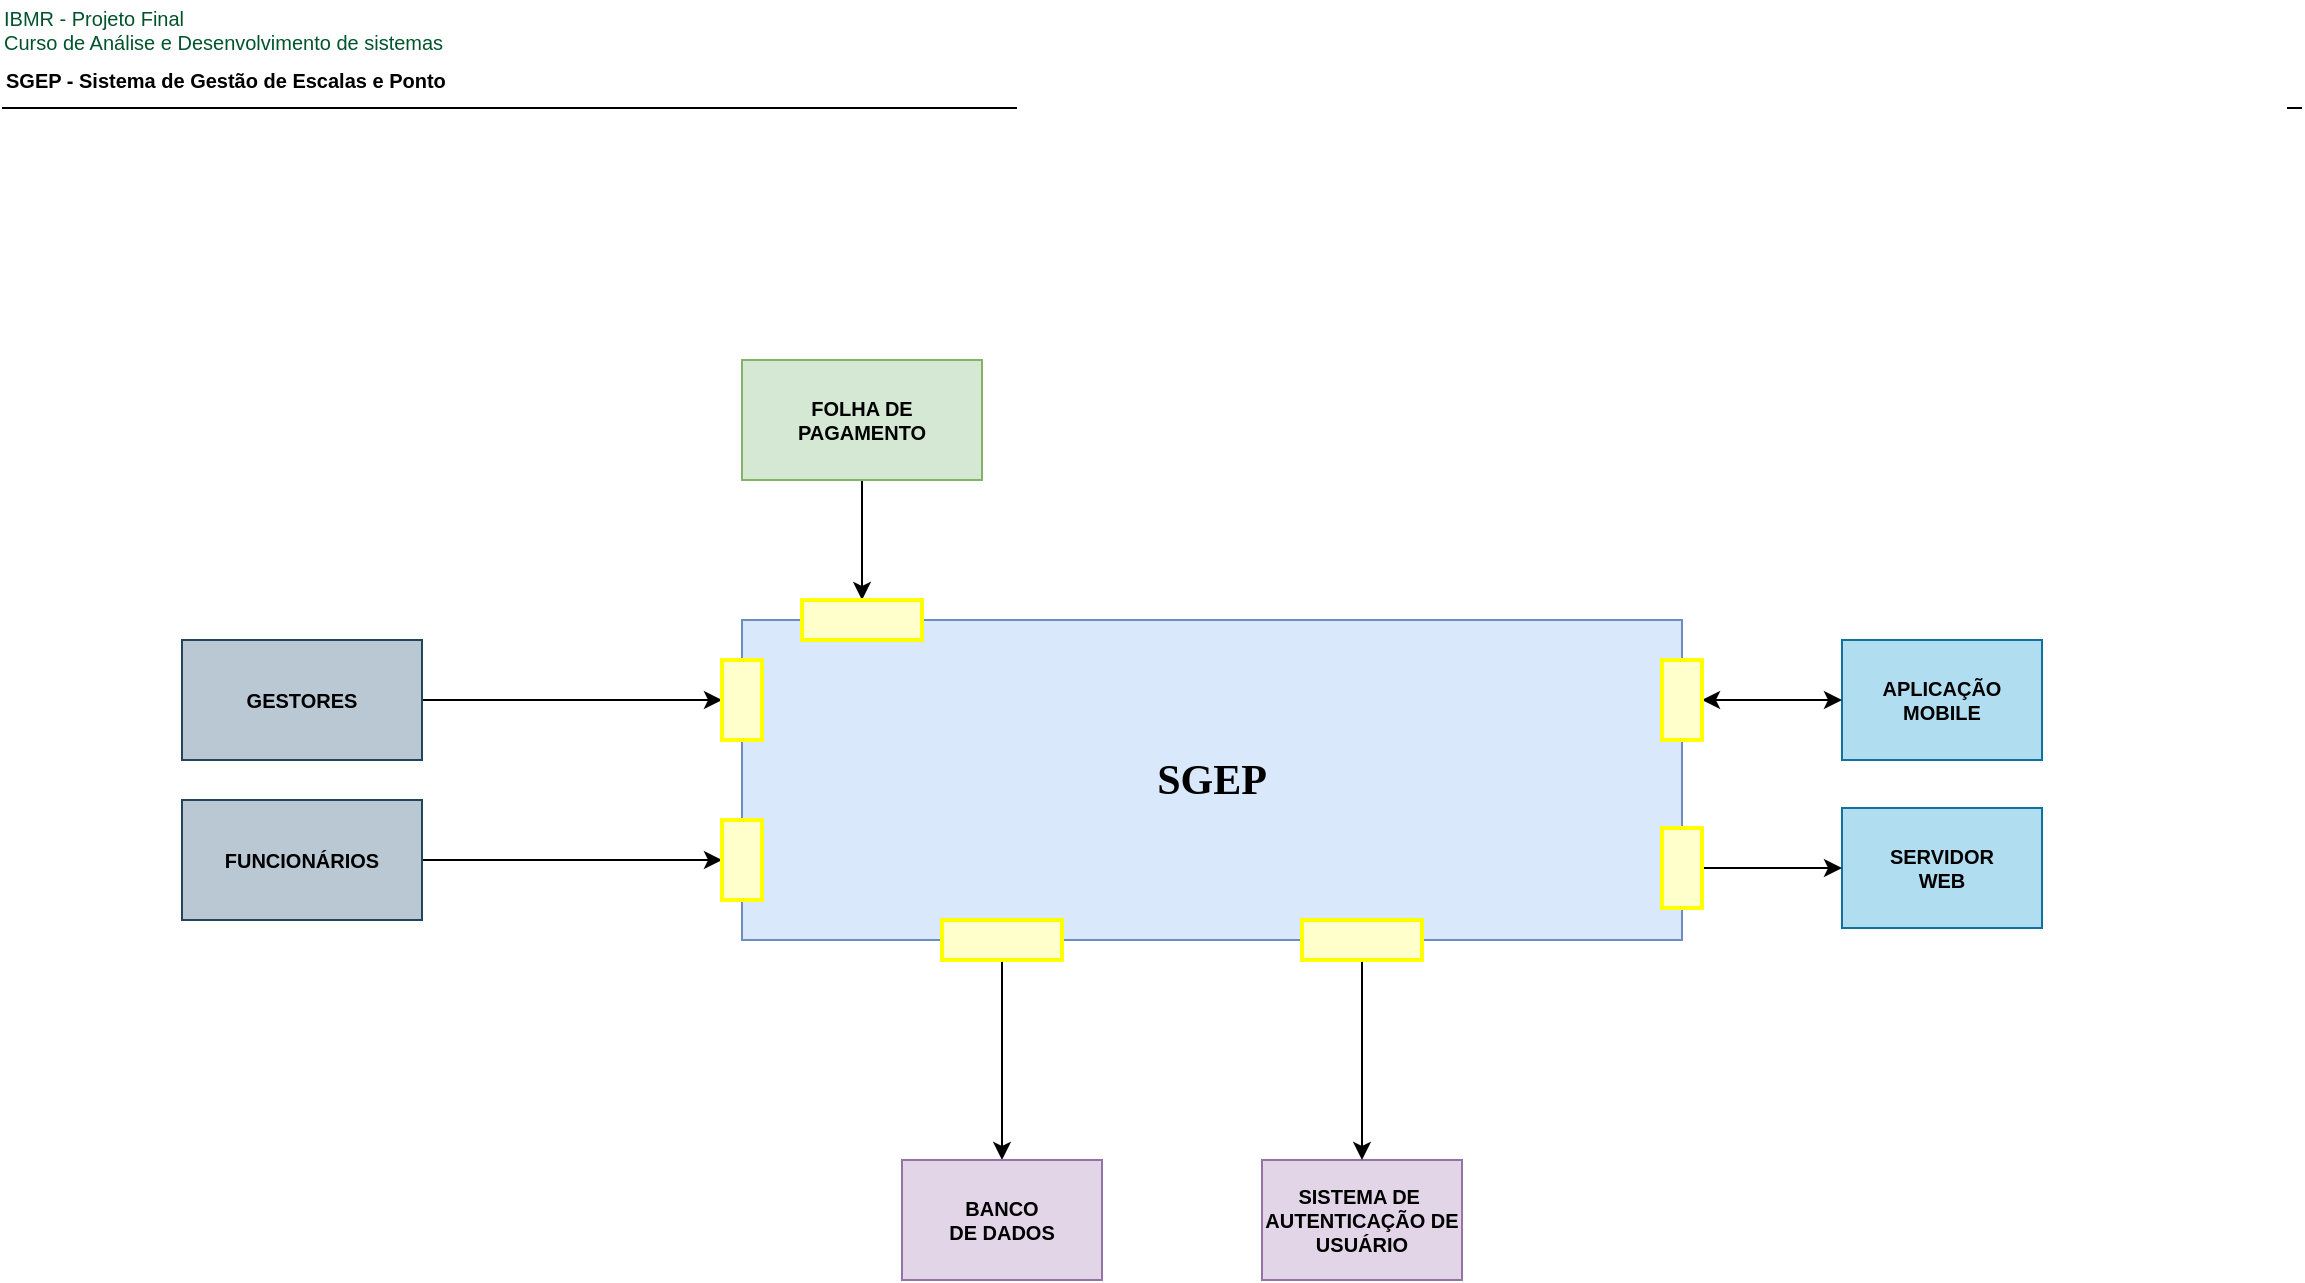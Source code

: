 <mxfile version="13.6.2" type="device" pages="3"><diagram id="vE0JdjOzSglyXTyXrIcf" name="Page-1"><mxGraphModel dx="1086" dy="806" grid="1" gridSize="10" guides="1" tooltips="1" connect="1" arrows="1" fold="1" page="1" pageScale="1" pageWidth="1169" pageHeight="827" math="0" shadow="0"><root><mxCell id="0"/><mxCell id="1" parent="0"/><mxCell id="x8oX33oqUNT3Lpq_VxYo-1" value="SGEP" style="rounded=0;whiteSpace=wrap;html=1;fillColor=#dae8fc;strokeColor=#6c8ebf;fontSize=21;fontStyle=1;fontFamily=Georgia;" parent="1" vertex="1"><mxGeometry x="380" y="310" width="470" height="160" as="geometry"/></mxCell><mxCell id="x8oX33oqUNT3Lpq_VxYo-2" value="SGEP - Sistema de Gestão de Escalas e Ponto" style="text;html=1;align=left;verticalAlign=middle;resizable=0;points=[];autosize=1;fontSize=10;fontFamily=Helvetica;fontStyle=1" parent="1" vertex="1"><mxGeometry x="10" y="30" width="240" height="20" as="geometry"/></mxCell><mxCell id="x8oX33oqUNT3Lpq_VxYo-3" value="IBMR - Projeto Final&lt;br&gt;Curso de Análise e Desenvolvimento de sistemas" style="text;html=1;align=left;verticalAlign=middle;resizable=0;points=[];autosize=1;fontSize=10;fontFamily=Helvetica;fontStyle=0;fontColor=#00542B;" parent="1" vertex="1"><mxGeometry x="9" width="240" height="30" as="geometry"/></mxCell><mxCell id="x8oX33oqUNT3Lpq_VxYo-4" value="" style="line;strokeWidth=1;fillColor=none;align=left;verticalAlign=middle;spacingTop=-1;spacingLeft=3;spacingRight=3;rotatable=0;labelPosition=right;points=[];portConstraint=eastwest;fontFamily=Helvetica;fontSize=10;fontColor=#00542B;" parent="1" vertex="1"><mxGeometry x="10" y="50" width="1150" height="8" as="geometry"/></mxCell><mxCell id="x8oX33oqUNT3Lpq_VxYo-24" style="edgeStyle=orthogonalEdgeStyle;rounded=0;orthogonalLoop=1;jettySize=auto;html=1;exitX=0.5;exitY=1;exitDx=0;exitDy=0;entryX=0.5;entryY=0;entryDx=0;entryDy=0;fontFamily=Helvetica;fontSize=10;fontColor=#00542B;" parent="1" source="x8oX33oqUNT3Lpq_VxYo-5" target="x8oX33oqUNT3Lpq_VxYo-11" edge="1"><mxGeometry relative="1" as="geometry"/></mxCell><mxCell id="x8oX33oqUNT3Lpq_VxYo-5" value="FOLHA DE &lt;br&gt;PAGAMENTO" style="rounded=0;whiteSpace=wrap;html=1;fontFamily=Helvetica;fontSize=10;align=center;fillColor=#d5e8d4;strokeColor=#82b366;fontStyle=1" parent="1" vertex="1"><mxGeometry x="380" y="180" width="120" height="60" as="geometry"/></mxCell><mxCell id="x8oX33oqUNT3Lpq_VxYo-25" style="edgeStyle=orthogonalEdgeStyle;rounded=0;orthogonalLoop=1;jettySize=auto;html=1;exitX=1;exitY=0.5;exitDx=0;exitDy=0;entryX=0.5;entryY=0;entryDx=0;entryDy=0;fontFamily=Helvetica;fontSize=10;fontColor=#00542B;" parent="1" source="x8oX33oqUNT3Lpq_VxYo-6" target="x8oX33oqUNT3Lpq_VxYo-13" edge="1"><mxGeometry relative="1" as="geometry"/></mxCell><mxCell id="x8oX33oqUNT3Lpq_VxYo-6" value="GESTORES" style="rounded=0;whiteSpace=wrap;html=1;fontFamily=Helvetica;fontSize=10;align=center;fillColor=#bac8d3;strokeColor=#23445d;fontStyle=1" parent="1" vertex="1"><mxGeometry x="100" y="320" width="120" height="60" as="geometry"/></mxCell><mxCell id="x8oX33oqUNT3Lpq_VxYo-26" style="edgeStyle=orthogonalEdgeStyle;rounded=0;orthogonalLoop=1;jettySize=auto;html=1;exitX=1;exitY=0.5;exitDx=0;exitDy=0;entryX=0.5;entryY=0;entryDx=0;entryDy=0;fontFamily=Helvetica;fontSize=10;fontColor=#00542B;" parent="1" source="x8oX33oqUNT3Lpq_VxYo-7" target="x8oX33oqUNT3Lpq_VxYo-14" edge="1"><mxGeometry relative="1" as="geometry"/></mxCell><mxCell id="x8oX33oqUNT3Lpq_VxYo-7" value="FUNCIONÁRIOS" style="rounded=0;whiteSpace=wrap;html=1;fontFamily=Helvetica;fontSize=10;align=center;fillColor=#bac8d3;strokeColor=#23445d;fontStyle=1" parent="1" vertex="1"><mxGeometry x="100" y="400" width="120" height="60" as="geometry"/></mxCell><mxCell id="x8oX33oqUNT3Lpq_VxYo-9" value="SERVIDOR &lt;br&gt;WEB" style="rounded=0;whiteSpace=wrap;html=1;fontFamily=Helvetica;fontSize=10;align=center;fillColor=#b1ddf0;strokeColor=#10739e;fontStyle=1" parent="1" vertex="1"><mxGeometry x="930" y="404" width="100" height="60" as="geometry"/></mxCell><mxCell id="x8oX33oqUNT3Lpq_VxYo-11" value="" style="rounded=0;whiteSpace=wrap;html=1;fontFamily=Helvetica;fontSize=10;align=center;strokeWidth=2;fillColor=#FFFFCC;strokeColor=#FFFF00;" parent="1" vertex="1"><mxGeometry x="410" y="300" width="60" height="20" as="geometry"/></mxCell><mxCell id="x8oX33oqUNT3Lpq_VxYo-13" value="" style="rounded=0;whiteSpace=wrap;html=1;fontFamily=Helvetica;fontSize=10;align=center;strokeWidth=2;fillColor=#FFFFCC;strokeColor=#FFFF00;rotation=-90;" parent="1" vertex="1"><mxGeometry x="360" y="340" width="40" height="20" as="geometry"/></mxCell><mxCell id="x8oX33oqUNT3Lpq_VxYo-14" value="" style="rounded=0;whiteSpace=wrap;html=1;fontFamily=Helvetica;fontSize=10;align=center;strokeWidth=2;fillColor=#FFFFCC;strokeColor=#FFFF00;rotation=-90;" parent="1" vertex="1"><mxGeometry x="360" y="420" width="40" height="20" as="geometry"/></mxCell><mxCell id="x8oX33oqUNT3Lpq_VxYo-27" style="edgeStyle=orthogonalEdgeStyle;rounded=0;orthogonalLoop=1;jettySize=auto;html=1;exitX=0.5;exitY=1;exitDx=0;exitDy=0;entryX=0;entryY=0.5;entryDx=0;entryDy=0;fontFamily=Helvetica;fontSize=10;fontColor=#00542B;" parent="1" source="x8oX33oqUNT3Lpq_VxYo-16" target="x8oX33oqUNT3Lpq_VxYo-9" edge="1"><mxGeometry relative="1" as="geometry"/></mxCell><mxCell id="x8oX33oqUNT3Lpq_VxYo-16" value="" style="rounded=0;whiteSpace=wrap;html=1;fontFamily=Helvetica;fontSize=10;align=center;strokeWidth=2;fillColor=#FFFFCC;strokeColor=#FFFF00;rotation=-90;" parent="1" vertex="1"><mxGeometry x="830" y="424" width="40" height="20" as="geometry"/></mxCell><mxCell id="x8oX33oqUNT3Lpq_VxYo-28" style="edgeStyle=orthogonalEdgeStyle;rounded=0;orthogonalLoop=1;jettySize=auto;html=1;entryX=0.5;entryY=0;entryDx=0;entryDy=0;fontFamily=Helvetica;fontSize=10;fontColor=#00542B;" parent="1" source="x8oX33oqUNT3Lpq_VxYo-17" target="x8oX33oqUNT3Lpq_VxYo-18" edge="1"><mxGeometry relative="1" as="geometry"/></mxCell><mxCell id="x8oX33oqUNT3Lpq_VxYo-17" value="" style="rounded=0;whiteSpace=wrap;html=1;fontFamily=Helvetica;fontSize=10;align=center;strokeWidth=2;fillColor=#FFFFCC;strokeColor=#FFFF00;" parent="1" vertex="1"><mxGeometry x="480" y="460" width="60" height="20" as="geometry"/></mxCell><mxCell id="x8oX33oqUNT3Lpq_VxYo-18" value="BANCO &lt;br&gt;DE DADOS" style="rounded=0;whiteSpace=wrap;html=1;fontFamily=Helvetica;fontSize=10;align=center;fillColor=#e1d5e7;strokeColor=#9673a6;fontStyle=1" parent="1" vertex="1"><mxGeometry x="460" y="580" width="100" height="60" as="geometry"/></mxCell><mxCell id="x8oX33oqUNT3Lpq_VxYo-19" value="APLICAÇÃO &lt;br&gt;MOBILE" style="rounded=0;whiteSpace=wrap;html=1;fontFamily=Helvetica;fontSize=10;align=center;fillColor=#b1ddf0;strokeColor=#10739e;fontStyle=1" parent="1" vertex="1"><mxGeometry x="930" y="320" width="100" height="60" as="geometry"/></mxCell><mxCell id="x8oX33oqUNT3Lpq_VxYo-21" value="SISTEMA DE&amp;nbsp;&lt;br&gt;AUTENTICAÇÃO DE&lt;br&gt;USUÁRIO" style="rounded=0;whiteSpace=wrap;html=1;fontFamily=Helvetica;fontSize=10;align=center;fillColor=#e1d5e7;strokeColor=#9673a6;fontStyle=1" parent="1" vertex="1"><mxGeometry x="640" y="580" width="100" height="60" as="geometry"/></mxCell><mxCell id="x8oX33oqUNT3Lpq_VxYo-29" style="edgeStyle=orthogonalEdgeStyle;rounded=0;orthogonalLoop=1;jettySize=auto;html=1;exitX=0.5;exitY=1;exitDx=0;exitDy=0;entryX=0.5;entryY=0;entryDx=0;entryDy=0;fontFamily=Helvetica;fontSize=10;fontColor=#00542B;" parent="1" source="x8oX33oqUNT3Lpq_VxYo-22" target="x8oX33oqUNT3Lpq_VxYo-21" edge="1"><mxGeometry relative="1" as="geometry"/></mxCell><mxCell id="x8oX33oqUNT3Lpq_VxYo-22" value="" style="rounded=0;whiteSpace=wrap;html=1;fontFamily=Helvetica;fontSize=10;align=center;strokeWidth=2;fillColor=#FFFFCC;strokeColor=#FFFF00;" parent="1" vertex="1"><mxGeometry x="660" y="460" width="60" height="20" as="geometry"/></mxCell><mxCell id="x8oX33oqUNT3Lpq_VxYo-30" style="rounded=0;orthogonalLoop=1;jettySize=auto;html=1;exitX=0.5;exitY=1;exitDx=0;exitDy=0;fontFamily=Helvetica;fontSize=10;fontColor=#00542B;startArrow=classic;startFill=1;" parent="1" source="x8oX33oqUNT3Lpq_VxYo-23" target="x8oX33oqUNT3Lpq_VxYo-19" edge="1"><mxGeometry relative="1" as="geometry"/></mxCell><mxCell id="x8oX33oqUNT3Lpq_VxYo-23" value="" style="rounded=0;whiteSpace=wrap;html=1;fontFamily=Helvetica;fontSize=10;align=center;strokeWidth=2;fillColor=#FFFFCC;strokeColor=#FFFF00;rotation=-90;" parent="1" vertex="1"><mxGeometry x="830" y="340" width="40" height="20" as="geometry"/></mxCell></root></mxGraphModel></diagram><diagram name="C4_MODEL" id="CG35b7yhLjnyJZVo0Rsc"><mxGraphModel dx="1086" dy="806" grid="1" gridSize="10" guides="1" tooltips="1" connect="1" arrows="1" fold="1" page="1" pageScale="1" pageWidth="1169" pageHeight="827" math="0" shadow="0"><root><mxCell id="FNwb4TfSjpLmHYFZI9Ug-0"/><mxCell id="FNwb4TfSjpLmHYFZI9Ug-1" parent="FNwb4TfSjpLmHYFZI9Ug-0"/><mxCell id="FNwb4TfSjpLmHYFZI9Ug-2" value="SGEP&lt;br style=&quot;font-size: 12px&quot;&gt;&lt;font size=&quot;1&quot; style=&quot;font-weight: normal&quot; face=&quot;Helvetica&quot;&gt;Sistema de Gestão de Escala e Ponto&lt;br&gt;&lt;/font&gt;&lt;font style=&quot;font-weight: normal ; font-size: 11px&quot; face=&quot;Helvetica&quot;&gt;Software para gerir escalas de trabalho e jornadas de trabalho&lt;/font&gt;" style="rounded=1;whiteSpace=wrap;html=1;fillColor=#dae8fc;strokeColor=#6c8ebf;fontSize=21;fontStyle=1;fontFamily=Georgia;" parent="FNwb4TfSjpLmHYFZI9Ug-1" vertex="1"><mxGeometry x="380" y="310" width="470" height="160" as="geometry"/></mxCell><mxCell id="FNwb4TfSjpLmHYFZI9Ug-3" value="SGEP - Sistema de Gestão de Escalas e Ponto" style="text;html=1;align=left;verticalAlign=middle;resizable=0;points=[];autosize=1;fontSize=10;fontFamily=Helvetica;fontStyle=1" parent="FNwb4TfSjpLmHYFZI9Ug-1" vertex="1"><mxGeometry x="10" y="30" width="240" height="20" as="geometry"/></mxCell><mxCell id="FNwb4TfSjpLmHYFZI9Ug-4" value="IBMR - Projeto Final&lt;br&gt;Curso de Análise e Desenvolvimento de sistemas" style="text;html=1;align=left;verticalAlign=middle;resizable=0;points=[];autosize=1;fontSize=10;fontFamily=Helvetica;fontStyle=0;fontColor=#00542B;" parent="FNwb4TfSjpLmHYFZI9Ug-1" vertex="1"><mxGeometry x="9" width="240" height="30" as="geometry"/></mxCell><mxCell id="FNwb4TfSjpLmHYFZI9Ug-5" value="" style="line;strokeWidth=1;fillColor=none;align=left;verticalAlign=middle;spacingTop=-1;spacingLeft=3;spacingRight=3;rotatable=0;labelPosition=right;points=[];portConstraint=eastwest;fontFamily=Helvetica;fontSize=10;fontColor=#00542B;" parent="FNwb4TfSjpLmHYFZI9Ug-1" vertex="1"><mxGeometry x="10" y="50" width="1150" height="8" as="geometry"/></mxCell><mxCell id="FNwb4TfSjpLmHYFZI9Ug-6" style="edgeStyle=orthogonalEdgeStyle;rounded=0;orthogonalLoop=1;jettySize=auto;html=1;exitX=0.5;exitY=1;exitDx=0;exitDy=0;entryX=0.5;entryY=0;entryDx=0;entryDy=0;fontFamily=Helvetica;fontSize=10;fontColor=#00542B;startArrow=classic;startFill=1;endArrow=none;endFill=0;dashed=1;" parent="FNwb4TfSjpLmHYFZI9Ug-1" source="FNwb4TfSjpLmHYFZI9Ug-7" target="FNwb4TfSjpLmHYFZI9Ug-13" edge="1"><mxGeometry relative="1" as="geometry"/></mxCell><mxCell id="FNwb4TfSjpLmHYFZI9Ug-7" value="FOLHA DE &lt;br&gt;PAGAMENTO" style="rounded=0;whiteSpace=wrap;html=1;fontFamily=Helvetica;fontSize=10;align=center;fillColor=#d5e8d4;strokeColor=#82b366;fontStyle=1" parent="FNwb4TfSjpLmHYFZI9Ug-1" vertex="1"><mxGeometry x="380" y="180" width="120" height="60" as="geometry"/></mxCell><mxCell id="FNwb4TfSjpLmHYFZI9Ug-8" style="edgeStyle=orthogonalEdgeStyle;rounded=0;orthogonalLoop=1;jettySize=auto;html=1;exitX=1;exitY=0.5;exitDx=0;exitDy=0;entryX=0.5;entryY=0;entryDx=0;entryDy=0;fontFamily=Helvetica;fontSize=10;fontColor=#00542B;" parent="FNwb4TfSjpLmHYFZI9Ug-1" source="FNwb4TfSjpLmHYFZI9Ug-9" target="FNwb4TfSjpLmHYFZI9Ug-14" edge="1"><mxGeometry relative="1" as="geometry"/></mxCell><mxCell id="FNwb4TfSjpLmHYFZI9Ug-9" value="GESTORES" style="rounded=0;whiteSpace=wrap;html=1;fontFamily=Helvetica;fontSize=10;align=center;fillColor=#bac8d3;strokeColor=#23445d;fontStyle=1" parent="FNwb4TfSjpLmHYFZI9Ug-1" vertex="1"><mxGeometry x="100" y="320" width="120" height="60" as="geometry"/></mxCell><mxCell id="FNwb4TfSjpLmHYFZI9Ug-10" style="edgeStyle=orthogonalEdgeStyle;rounded=0;orthogonalLoop=1;jettySize=auto;html=1;exitX=1;exitY=0.5;exitDx=0;exitDy=0;entryX=0.5;entryY=0;entryDx=0;entryDy=0;fontFamily=Helvetica;fontSize=10;fontColor=#00542B;" parent="FNwb4TfSjpLmHYFZI9Ug-1" source="FNwb4TfSjpLmHYFZI9Ug-11" target="FNwb4TfSjpLmHYFZI9Ug-15" edge="1"><mxGeometry relative="1" as="geometry"/></mxCell><mxCell id="FNwb4TfSjpLmHYFZI9Ug-11" value="FUNCIONÁRIOS" style="rounded=0;whiteSpace=wrap;html=1;fontFamily=Helvetica;fontSize=10;align=center;fillColor=#bac8d3;strokeColor=#23445d;fontStyle=1" parent="FNwb4TfSjpLmHYFZI9Ug-1" vertex="1"><mxGeometry x="100" y="400" width="120" height="60" as="geometry"/></mxCell><mxCell id="FNwb4TfSjpLmHYFZI9Ug-12" value="SERVIDOR &lt;br&gt;WEB" style="rounded=0;whiteSpace=wrap;html=1;fontFamily=Helvetica;fontSize=10;align=center;fillColor=#b1ddf0;strokeColor=#10739e;fontStyle=1" parent="FNwb4TfSjpLmHYFZI9Ug-1" vertex="1"><mxGeometry x="930" y="404" width="100" height="60" as="geometry"/></mxCell><mxCell id="FNwb4TfSjpLmHYFZI9Ug-13" value="" style="rounded=0;whiteSpace=wrap;html=1;fontFamily=Helvetica;fontSize=10;align=center;strokeWidth=2;fillColor=#FFFFCC;strokeColor=#FFFF00;" parent="FNwb4TfSjpLmHYFZI9Ug-1" vertex="1"><mxGeometry x="410" y="300" width="60" height="20" as="geometry"/></mxCell><mxCell id="FNwb4TfSjpLmHYFZI9Ug-14" value="" style="rounded=0;whiteSpace=wrap;html=1;fontFamily=Helvetica;fontSize=10;align=center;strokeWidth=2;fillColor=#FFFFCC;strokeColor=#FFFF00;rotation=-90;" parent="FNwb4TfSjpLmHYFZI9Ug-1" vertex="1"><mxGeometry x="360" y="340" width="40" height="20" as="geometry"/></mxCell><mxCell id="FNwb4TfSjpLmHYFZI9Ug-15" value="" style="rounded=0;whiteSpace=wrap;html=1;fontFamily=Helvetica;fontSize=10;align=center;strokeWidth=2;fillColor=#FFFFCC;strokeColor=#FFFF00;rotation=-90;" parent="FNwb4TfSjpLmHYFZI9Ug-1" vertex="1"><mxGeometry x="360" y="420" width="40" height="20" as="geometry"/></mxCell><mxCell id="FNwb4TfSjpLmHYFZI9Ug-16" style="edgeStyle=orthogonalEdgeStyle;rounded=0;orthogonalLoop=1;jettySize=auto;html=1;exitX=0.5;exitY=1;exitDx=0;exitDy=0;entryX=0;entryY=0.5;entryDx=0;entryDy=0;fontFamily=Helvetica;fontSize=10;fontColor=#00542B;startArrow=classic;startFill=1;dashed=1;" parent="FNwb4TfSjpLmHYFZI9Ug-1" source="FNwb4TfSjpLmHYFZI9Ug-17" target="FNwb4TfSjpLmHYFZI9Ug-12" edge="1"><mxGeometry relative="1" as="geometry"/></mxCell><mxCell id="FNwb4TfSjpLmHYFZI9Ug-17" value="" style="rounded=0;whiteSpace=wrap;html=1;fontFamily=Helvetica;fontSize=10;align=center;strokeWidth=2;fillColor=#FFFFCC;strokeColor=#FFFF00;rotation=-90;" parent="FNwb4TfSjpLmHYFZI9Ug-1" vertex="1"><mxGeometry x="830" y="424" width="40" height="20" as="geometry"/></mxCell><mxCell id="FNwb4TfSjpLmHYFZI9Ug-19" value="" style="rounded=0;whiteSpace=wrap;html=1;fontFamily=Helvetica;fontSize=10;align=center;strokeWidth=2;fillColor=#FFFFCC;strokeColor=#FFFF00;" parent="FNwb4TfSjpLmHYFZI9Ug-1" vertex="1"><mxGeometry x="480" y="460" width="60" height="20" as="geometry"/></mxCell><mxCell id="FNwb4TfSjpLmHYFZI9Ug-21" value="APLICAÇÃO &lt;br&gt;MOBILE" style="rounded=0;whiteSpace=wrap;html=1;fontFamily=Helvetica;fontSize=10;align=center;fillColor=#b1ddf0;strokeColor=#10739e;fontStyle=1" parent="FNwb4TfSjpLmHYFZI9Ug-1" vertex="1"><mxGeometry x="930" y="320" width="100" height="60" as="geometry"/></mxCell><mxCell id="FNwb4TfSjpLmHYFZI9Ug-22" value="SISTEMA DE&amp;nbsp;&lt;br&gt;AUTENTICAÇÃO DE&lt;br&gt;USUÁRIO" style="rounded=0;whiteSpace=wrap;html=1;fontFamily=Helvetica;fontSize=10;align=center;fillColor=#e1d5e7;strokeColor=#9673a6;fontStyle=1" parent="FNwb4TfSjpLmHYFZI9Ug-1" vertex="1"><mxGeometry x="640" y="580" width="100" height="60" as="geometry"/></mxCell><mxCell id="FNwb4TfSjpLmHYFZI9Ug-23" style="edgeStyle=orthogonalEdgeStyle;rounded=0;orthogonalLoop=1;jettySize=auto;html=1;exitX=0.5;exitY=1;exitDx=0;exitDy=0;entryX=0.5;entryY=0;entryDx=0;entryDy=0;fontFamily=Helvetica;fontSize=10;fontColor=#00542B;startArrow=classic;startFill=1;endArrow=none;endFill=0;" parent="FNwb4TfSjpLmHYFZI9Ug-1" source="FNwb4TfSjpLmHYFZI9Ug-24" target="FNwb4TfSjpLmHYFZI9Ug-22" edge="1"><mxGeometry relative="1" as="geometry"/></mxCell><mxCell id="FNwb4TfSjpLmHYFZI9Ug-24" value="" style="rounded=0;whiteSpace=wrap;html=1;fontFamily=Helvetica;fontSize=10;align=center;strokeWidth=2;fillColor=#FFFFCC;strokeColor=#FFFF00;" parent="FNwb4TfSjpLmHYFZI9Ug-1" vertex="1"><mxGeometry x="660" y="460" width="60" height="20" as="geometry"/></mxCell><mxCell id="FNwb4TfSjpLmHYFZI9Ug-25" style="rounded=0;orthogonalLoop=1;jettySize=auto;html=1;exitX=0.5;exitY=1;exitDx=0;exitDy=0;fontFamily=Helvetica;fontSize=10;fontColor=#00542B;startArrow=classic;startFill=1;dashed=1;" parent="FNwb4TfSjpLmHYFZI9Ug-1" source="FNwb4TfSjpLmHYFZI9Ug-26" target="FNwb4TfSjpLmHYFZI9Ug-21" edge="1"><mxGeometry relative="1" as="geometry"/></mxCell><mxCell id="FNwb4TfSjpLmHYFZI9Ug-26" value="" style="rounded=0;whiteSpace=wrap;html=1;fontFamily=Helvetica;fontSize=10;align=center;strokeWidth=2;fillColor=#FFFFCC;strokeColor=#FFFF00;rotation=-90;" parent="FNwb4TfSjpLmHYFZI9Ug-1" vertex="1"><mxGeometry x="830" y="340" width="40" height="20" as="geometry"/></mxCell><mxCell id="Qmxm_DwYxPa7PidmjwcD-0" value="FUNCIONÁRIOS" style="rounded=0;whiteSpace=wrap;html=1;fontFamily=Helvetica;fontSize=10;align=center;fillColor=#bac8d3;strokeColor=#23445d;fontStyle=1" vertex="1" parent="FNwb4TfSjpLmHYFZI9Ug-1"><mxGeometry x="100" y="480" width="120" height="60" as="geometry"/></mxCell></root></mxGraphModel></diagram><diagram id="mBIXxfLEgq6_FOd8oY1i" name="Page-3"><mxGraphModel dx="1086" dy="806" grid="1" gridSize="10" guides="1" tooltips="1" connect="1" arrows="1" fold="1" page="1" pageScale="1" pageWidth="1169" pageHeight="827" math="0" shadow="0"><root><mxCell id="OTLWsuaPrJg3kQ-toy9H-0"/><mxCell id="OTLWsuaPrJg3kQ-toy9H-1" parent="OTLWsuaPrJg3kQ-toy9H-0"/><mxCell id="OTLWsuaPrJg3kQ-toy9H-11" style="edgeStyle=none;rounded=0;orthogonalLoop=1;jettySize=auto;html=1;exitX=0.5;exitY=1;exitDx=0;exitDy=0;entryX=0.5;entryY=0;entryDx=0;entryDy=0;startArrow=none;startFill=0;endArrow=none;endFill=0;fontFamily=Helvetica;fontSize=10;fontColor=#00542B;" parent="OTLWsuaPrJg3kQ-toy9H-1" source="OTLWsuaPrJg3kQ-toy9H-2" target="OTLWsuaPrJg3kQ-toy9H-4" edge="1"><mxGeometry relative="1" as="geometry"/></mxCell><mxCell id="OTLWsuaPrJg3kQ-toy9H-2" value="2" style="rounded=1;whiteSpace=wrap;html=1;strokeColor=#FFFF00;strokeWidth=2;fillColor=#FFFFCC;fontFamily=Helvetica;fontSize=10;fontColor=#00542B;align=center;" parent="OTLWsuaPrJg3kQ-toy9H-1" vertex="1"><mxGeometry x="310" y="330" width="120" height="60" as="geometry"/></mxCell><mxCell id="OTLWsuaPrJg3kQ-toy9H-3" value="coordenador" style="rounded=1;whiteSpace=wrap;html=1;strokeColor=#FFFF00;strokeWidth=2;fillColor=#FFFFCC;fontFamily=Helvetica;fontSize=10;fontColor=#00542B;align=center;" parent="OTLWsuaPrJg3kQ-toy9H-1" vertex="1"><mxGeometry x="560" y="330" width="120" height="60" as="geometry"/></mxCell><mxCell id="OTLWsuaPrJg3kQ-toy9H-13" style="edgeStyle=none;rounded=0;orthogonalLoop=1;jettySize=auto;html=1;exitX=0.5;exitY=1;exitDx=0;exitDy=0;startArrow=none;startFill=0;endArrow=none;endFill=0;fontFamily=Helvetica;fontSize=10;fontColor=#00542B;" parent="OTLWsuaPrJg3kQ-toy9H-1" source="OTLWsuaPrJg3kQ-toy9H-4" target="OTLWsuaPrJg3kQ-toy9H-5" edge="1"><mxGeometry relative="1" as="geometry"/></mxCell><mxCell id="OTLWsuaPrJg3kQ-toy9H-4" value="3" style="rounded=1;whiteSpace=wrap;html=1;strokeColor=#10739e;strokeWidth=2;fillColor=#b1ddf0;fontFamily=Helvetica;fontSize=10;align=center;" parent="OTLWsuaPrJg3kQ-toy9H-1" vertex="1"><mxGeometry x="310" y="440" width="120" height="60" as="geometry"/></mxCell><mxCell id="OTLWsuaPrJg3kQ-toy9H-5" value="funcionario" style="rounded=1;whiteSpace=wrap;html=1;strokeColor=#10739e;strokeWidth=2;fillColor=#b1ddf0;fontFamily=Helvetica;fontSize=10;align=center;" parent="OTLWsuaPrJg3kQ-toy9H-1" vertex="1"><mxGeometry x="310" y="520" width="120" height="60" as="geometry"/></mxCell><mxCell id="OTLWsuaPrJg3kQ-toy9H-9" style="edgeStyle=none;rounded=0;orthogonalLoop=1;jettySize=auto;html=1;exitX=0.5;exitY=1;exitDx=0;exitDy=0;entryX=0.608;entryY=-0.033;entryDx=0;entryDy=0;entryPerimeter=0;startArrow=none;startFill=0;endArrow=none;endFill=0;fontFamily=Helvetica;fontSize=10;fontColor=#00542B;" parent="OTLWsuaPrJg3kQ-toy9H-1" source="OTLWsuaPrJg3kQ-toy9H-6" target="OTLWsuaPrJg3kQ-toy9H-2" edge="1"><mxGeometry relative="1" as="geometry"/></mxCell><mxCell id="OTLWsuaPrJg3kQ-toy9H-16" style="edgeStyle=none;rounded=0;orthogonalLoop=1;jettySize=auto;html=1;exitX=0.5;exitY=1;exitDx=0;exitDy=0;entryX=0.5;entryY=0;entryDx=0;entryDy=0;startArrow=none;startFill=0;endArrow=none;endFill=0;fontFamily=Helvetica;fontSize=10;fontColor=#00542B;" parent="OTLWsuaPrJg3kQ-toy9H-1" source="OTLWsuaPrJg3kQ-toy9H-6" target="OTLWsuaPrJg3kQ-toy9H-3" edge="1"><mxGeometry relative="1" as="geometry"/></mxCell><mxCell id="OTLWsuaPrJg3kQ-toy9H-6" value="1" style="rounded=1;whiteSpace=wrap;html=1;strokeColor=#b46504;strokeWidth=2;fillColor=#fad7ac;fontFamily=Helvetica;fontSize=10;align=center;" parent="OTLWsuaPrJg3kQ-toy9H-1" vertex="1"><mxGeometry x="440" y="180" width="120" height="60" as="geometry"/></mxCell><mxCell id="OTLWsuaPrJg3kQ-toy9H-10" value="" style="endArrow=none;html=1;fontFamily=Helvetica;fontSize=10;fontColor=#00542B;exitX=0.5;exitY=0;exitDx=0;exitDy=0;" parent="OTLWsuaPrJg3kQ-toy9H-1" source="OTLWsuaPrJg3kQ-toy9H-14" edge="1"><mxGeometry width="50" height="50" relative="1" as="geometry"><mxPoint x="560" y="440" as="sourcePoint"/><mxPoint x="610" y="390" as="targetPoint"/></mxGeometry></mxCell><mxCell id="OTLWsuaPrJg3kQ-toy9H-14" value="funcionario" style="rounded=1;whiteSpace=wrap;html=1;strokeColor=#10739e;strokeWidth=2;fillColor=#b1ddf0;fontFamily=Helvetica;fontSize=10;align=center;" parent="OTLWsuaPrJg3kQ-toy9H-1" vertex="1"><mxGeometry x="550" y="450" width="120" height="60" as="geometry"/></mxCell><mxCell id="OTLWsuaPrJg3kQ-toy9H-17" style="edgeStyle=none;rounded=0;orthogonalLoop=1;jettySize=auto;html=1;exitX=0.5;exitY=1;exitDx=0;exitDy=0;entryX=0.5;entryY=0;entryDx=0;entryDy=0;startArrow=none;startFill=0;endArrow=none;endFill=0;fontFamily=Helvetica;fontSize=10;fontColor=#00542B;" parent="OTLWsuaPrJg3kQ-toy9H-1" source="OTLWsuaPrJg3kQ-toy9H-18" target="OTLWsuaPrJg3kQ-toy9H-21" edge="1"><mxGeometry relative="1" as="geometry"/></mxCell><mxCell id="OTLWsuaPrJg3kQ-toy9H-18" value="coordenador" style="rounded=1;whiteSpace=wrap;html=1;strokeColor=#FFFF00;strokeWidth=2;fillColor=#FFFFCC;fontFamily=Helvetica;fontSize=10;fontColor=#00542B;align=center;" parent="OTLWsuaPrJg3kQ-toy9H-1" vertex="1"><mxGeometry x="730" y="330" width="120" height="60" as="geometry"/></mxCell><mxCell id="OTLWsuaPrJg3kQ-toy9H-19" value="coordenador" style="rounded=1;whiteSpace=wrap;html=1;strokeColor=#FFFF00;strokeWidth=2;fillColor=#FFFFCC;fontFamily=Helvetica;fontSize=10;fontColor=#00542B;align=center;" parent="OTLWsuaPrJg3kQ-toy9H-1" vertex="1"><mxGeometry x="980" y="330" width="120" height="60" as="geometry"/></mxCell><mxCell id="OTLWsuaPrJg3kQ-toy9H-20" style="edgeStyle=none;rounded=0;orthogonalLoop=1;jettySize=auto;html=1;exitX=0.5;exitY=1;exitDx=0;exitDy=0;startArrow=none;startFill=0;endArrow=none;endFill=0;fontFamily=Helvetica;fontSize=10;fontColor=#00542B;" parent="OTLWsuaPrJg3kQ-toy9H-1" source="OTLWsuaPrJg3kQ-toy9H-21" target="OTLWsuaPrJg3kQ-toy9H-22" edge="1"><mxGeometry relative="1" as="geometry"/></mxCell><mxCell id="OTLWsuaPrJg3kQ-toy9H-21" value="funcionario" style="rounded=1;whiteSpace=wrap;html=1;strokeColor=#10739e;strokeWidth=2;fillColor=#b1ddf0;fontFamily=Helvetica;fontSize=10;align=center;" parent="OTLWsuaPrJg3kQ-toy9H-1" vertex="1"><mxGeometry x="730" y="440" width="120" height="60" as="geometry"/></mxCell><mxCell id="OTLWsuaPrJg3kQ-toy9H-22" value="funcionario" style="rounded=1;whiteSpace=wrap;html=1;strokeColor=#10739e;strokeWidth=2;fillColor=#b1ddf0;fontFamily=Helvetica;fontSize=10;align=center;" parent="OTLWsuaPrJg3kQ-toy9H-1" vertex="1"><mxGeometry x="730" y="520" width="120" height="60" as="geometry"/></mxCell><mxCell id="OTLWsuaPrJg3kQ-toy9H-23" style="edgeStyle=none;rounded=0;orthogonalLoop=1;jettySize=auto;html=1;exitX=0.5;exitY=1;exitDx=0;exitDy=0;entryX=0.608;entryY=-0.033;entryDx=0;entryDy=0;entryPerimeter=0;startArrow=none;startFill=0;endArrow=none;endFill=0;fontFamily=Helvetica;fontSize=10;fontColor=#00542B;" parent="OTLWsuaPrJg3kQ-toy9H-1" source="OTLWsuaPrJg3kQ-toy9H-25" target="OTLWsuaPrJg3kQ-toy9H-18" edge="1"><mxGeometry relative="1" as="geometry"/></mxCell><mxCell id="OTLWsuaPrJg3kQ-toy9H-24" style="edgeStyle=none;rounded=0;orthogonalLoop=1;jettySize=auto;html=1;exitX=0.5;exitY=1;exitDx=0;exitDy=0;entryX=0.5;entryY=0;entryDx=0;entryDy=0;startArrow=none;startFill=0;endArrow=none;endFill=0;fontFamily=Helvetica;fontSize=10;fontColor=#00542B;" parent="OTLWsuaPrJg3kQ-toy9H-1" source="OTLWsuaPrJg3kQ-toy9H-25" target="OTLWsuaPrJg3kQ-toy9H-19" edge="1"><mxGeometry relative="1" as="geometry"/></mxCell><mxCell id="OTLWsuaPrJg3kQ-toy9H-25" value="gerente" style="rounded=1;whiteSpace=wrap;html=1;strokeColor=#b46504;strokeWidth=2;fillColor=#fad7ac;fontFamily=Helvetica;fontSize=10;align=center;" parent="OTLWsuaPrJg3kQ-toy9H-1" vertex="1"><mxGeometry x="860" y="180" width="120" height="60" as="geometry"/></mxCell><mxCell id="OTLWsuaPrJg3kQ-toy9H-26" value="" style="endArrow=none;html=1;fontFamily=Helvetica;fontSize=10;fontColor=#00542B;exitX=0.5;exitY=0;exitDx=0;exitDy=0;" parent="OTLWsuaPrJg3kQ-toy9H-1" source="OTLWsuaPrJg3kQ-toy9H-27" edge="1"><mxGeometry width="50" height="50" relative="1" as="geometry"><mxPoint x="980" y="440" as="sourcePoint"/><mxPoint x="1030" y="390" as="targetPoint"/></mxGeometry></mxCell><mxCell id="OTLWsuaPrJg3kQ-toy9H-27" value="funcionario" style="rounded=1;whiteSpace=wrap;html=1;strokeColor=#10739e;strokeWidth=2;fillColor=#b1ddf0;fontFamily=Helvetica;fontSize=10;align=center;" parent="OTLWsuaPrJg3kQ-toy9H-1" vertex="1"><mxGeometry x="970" y="450" width="120" height="60" as="geometry"/></mxCell><mxCell id="OTLWsuaPrJg3kQ-toy9H-28" value="0" style="rounded=0;whiteSpace=wrap;html=1;strokeColor=#56517e;strokeWidth=2;fillColor=#d0cee2;fontFamily=Helvetica;fontSize=10;align=center;" parent="OTLWsuaPrJg3kQ-toy9H-1" vertex="1"><mxGeometry x="660" y="30" width="120" height="60" as="geometry"/></mxCell><mxCell id="OTLWsuaPrJg3kQ-toy9H-29" value="" style="endArrow=none;html=1;fontFamily=Helvetica;fontSize=10;fontColor=#00542B;entryX=0.5;entryY=1;entryDx=0;entryDy=0;exitX=0.5;exitY=0;exitDx=0;exitDy=0;" parent="OTLWsuaPrJg3kQ-toy9H-1" source="OTLWsuaPrJg3kQ-toy9H-6" target="OTLWsuaPrJg3kQ-toy9H-28" edge="1"><mxGeometry width="50" height="50" relative="1" as="geometry"><mxPoint x="560" y="190" as="sourcePoint"/><mxPoint x="610" y="140" as="targetPoint"/></mxGeometry></mxCell><mxCell id="OTLWsuaPrJg3kQ-toy9H-31" value="" style="endArrow=none;html=1;fontFamily=Helvetica;fontSize=10;fontColor=#00542B;entryX=0.5;entryY=1;entryDx=0;entryDy=0;exitX=0.5;exitY=0;exitDx=0;exitDy=0;" parent="OTLWsuaPrJg3kQ-toy9H-1" source="OTLWsuaPrJg3kQ-toy9H-25" target="OTLWsuaPrJg3kQ-toy9H-28" edge="1"><mxGeometry width="50" height="50" relative="1" as="geometry"><mxPoint x="560" y="190" as="sourcePoint"/><mxPoint x="610" y="140" as="targetPoint"/></mxGeometry></mxCell><mxCell id="OTLWsuaPrJg3kQ-toy9H-34" value="" style="endArrow=none;html=1;fontFamily=Helvetica;fontSize=10;fontColor=#00542B;" parent="OTLWsuaPrJg3kQ-toy9H-1" edge="1"><mxGeometry width="50" height="50" relative="1" as="geometry"><mxPoint x="150" y="413" as="sourcePoint"/><mxPoint x="1160" y="413" as="targetPoint"/></mxGeometry></mxCell></root></mxGraphModel></diagram></mxfile>